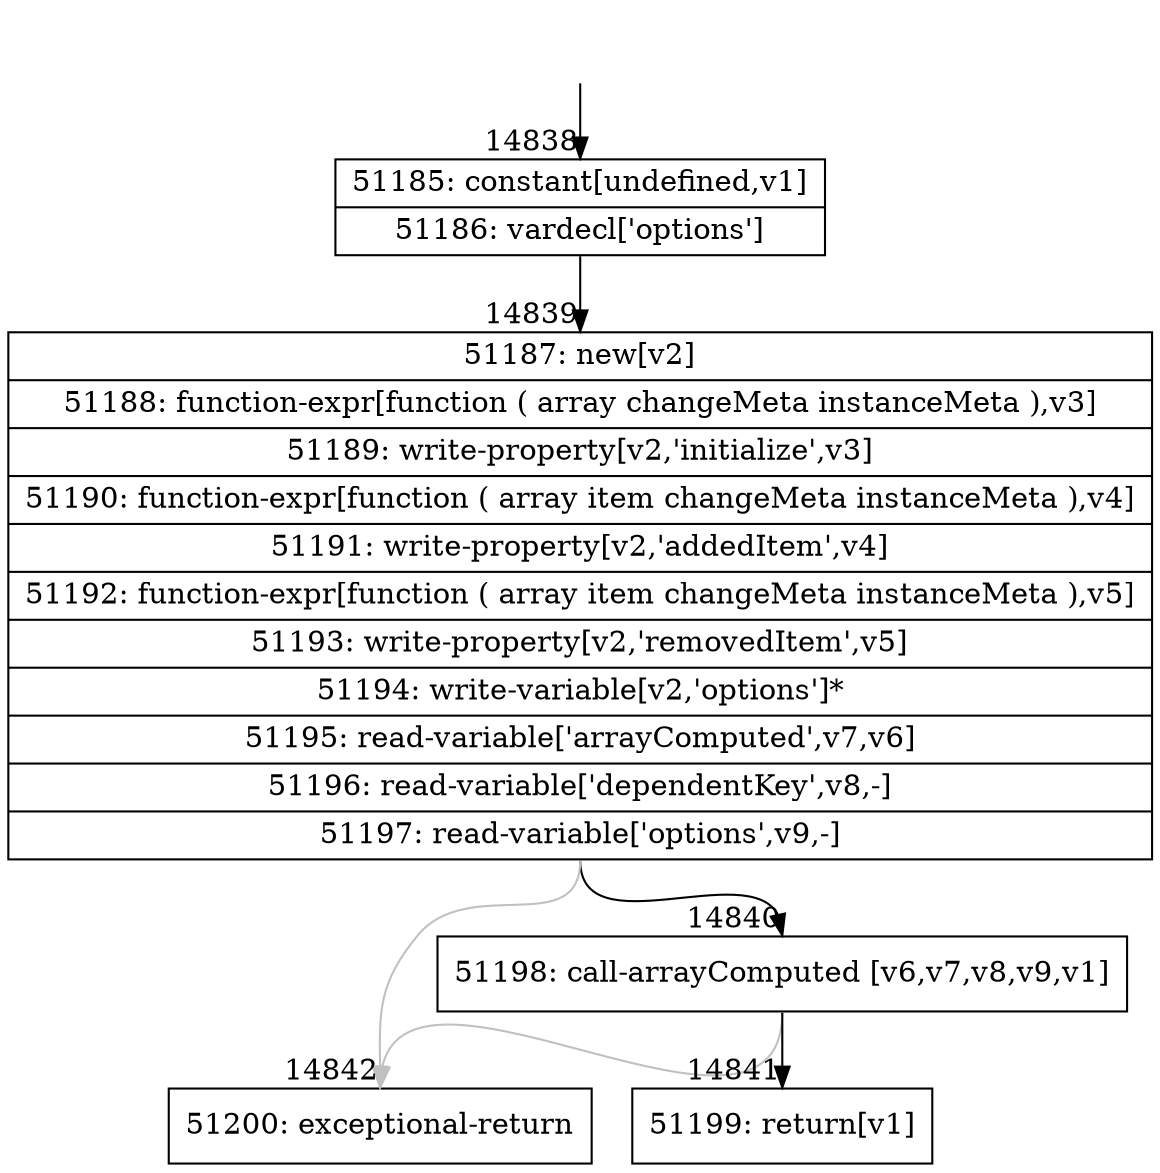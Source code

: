 digraph {
rankdir="TD"
BB_entry1245[shape=none,label=""];
BB_entry1245 -> BB14838 [tailport=s, headport=n, headlabel="    14838"]
BB14838 [shape=record label="{51185: constant[undefined,v1]|51186: vardecl['options']}" ] 
BB14838 -> BB14839 [tailport=s, headport=n, headlabel="      14839"]
BB14839 [shape=record label="{51187: new[v2]|51188: function-expr[function ( array changeMeta instanceMeta ),v3]|51189: write-property[v2,'initialize',v3]|51190: function-expr[function ( array item changeMeta instanceMeta ),v4]|51191: write-property[v2,'addedItem',v4]|51192: function-expr[function ( array item changeMeta instanceMeta ),v5]|51193: write-property[v2,'removedItem',v5]|51194: write-variable[v2,'options']*|51195: read-variable['arrayComputed',v7,v6]|51196: read-variable['dependentKey',v8,-]|51197: read-variable['options',v9,-]}" ] 
BB14839 -> BB14840 [tailport=s, headport=n, headlabel="      14840"]
BB14839 -> BB14842 [tailport=s, headport=n, color=gray, headlabel="      14842"]
BB14840 [shape=record label="{51198: call-arrayComputed [v6,v7,v8,v9,v1]}" ] 
BB14840 -> BB14841 [tailport=s, headport=n, headlabel="      14841"]
BB14840 -> BB14842 [tailport=s, headport=n, color=gray]
BB14841 [shape=record label="{51199: return[v1]}" ] 
BB14842 [shape=record label="{51200: exceptional-return}" ] 
//#$~ 27337
}
